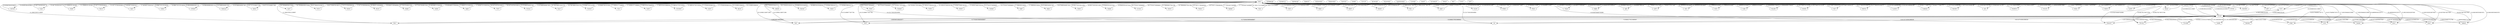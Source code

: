 digraph {
    0 [ label = "\"BTC\"" ]
    1 [ label = "\"LTC\"" ]
    2 [ label = "\"QTUM\"" ]
    3 [ label = "\"GAS\"" ]
    4 [ label = "\"HSR\"" ]
    5 [ label = "\"MCO\"" ]
    6 [ label = "\"LRC\"" ]
    7 [ label = "\"OMG\"" ]
    8 [ label = "\"STRAT\"" ]
    9 [ label = "\"SNGLS\"" ]
    10 [ label = "\"ENG\"" ]
    11 [ label = "\"ZEC\"" ]
    12 [ label = "\"AST\"" ]
    13 [ label = "\"EVX\"" ]
    14 [ label = "\"KMD\"" ]
    15 [ label = "\"RCN\"" ]
    16 [ label = "\"XMR\"" ]
    17 [ label = "\"AMB\"" ]
    18 [ label = "\"ARN\"" ]
    19 [ label = "\"TNT\"" ]
    20 [ label = "\"FUEL\"" ]
    21 [ label = "\"ELF\"" ]
    22 [ label = "\"NANO\"" ]
    23 [ label = "\"VIA\"" ]
    24 [ label = "\"ONT\"" ]
    25 [ label = "\"STORM\"" ]
    26 [ label = "\"GNT\"" ]
    27 [ label = "\"BCN\"" ]
    28 [ label = "\"TUSD\"" ]
    29 [ label = "\"ARDR\"" ]
    30 [ label = "\"DOCK\"" ]
    31 [ label = "\"ONG\"" ]
    32 [ label = "\"PHB\"" ]
    33 [ label = "\"TFUEL\"" ]
    34 [ label = "\"ANKR\"" ]
    35 [ label = "\"WIN\"" ]
    36 [ label = "\"TUSDB\"" ]
    37 [ label = "\"TOMO\"" ]
    38 [ label = "\"VITE\"" ]
    39 [ label = "\"ETHBEAR\"" ]
    40 [ label = "\"EOSBULL\"" ]
    41 [ label = "\"XRPBEAR\"" ]
    42 [ label = "\"HIVE\"" ]
    43 [ label = "\"STMX\"" ]
    44 [ label = "\"SXP\"" ]
    45 [ label = "\"IRIS\"" ]
    46 [ label = "\"BNBUP\"" ]
    47 [ label = "\"XTZDOWN\"" ]
    48 [ label = "\"SRM\"" ]
    49 [ label = "\"NMR\"" ]
    50 [ label = "\"LUNA\"" ]
    51 [ label = "\"IDEX\"" ]
    52 [ label = "\"PAXG\"" ]
    53 [ label = "\"BZRX\"" ]
    54 [ label = "\"DIA\"" ]
    55 [ label = "\"TRXDOWN\"" ]
    56 [ label = "\"DOTUP\"" ]
    57 [ label = "\"SWRV\"" ]
    58 [ label = "\"LTCUP\"" ]
    59 [ label = "\"UNI\"" ]
    60 [ label = "\"NBS\"" ]
    61 [ label = "\"HNT\"" ]
    62 [ label = "\"BAKE\"" ]
    63 [ label = "\"BURGER\"" ]
    64 [ label = "\"FIL\"" ]
    65 [ label = "\"FILDOWN\"" ]
    66 [ label = "\"AXS\"" ]
    67 [ label = "\"FRONT\"" ]
    68 [ label = "\"AAVEDOWN\"" ]
    69 [ label = "\"COVER\"" ]
    70 [ label = "\"GLM\"" ]
    71 [ label = "\"GHST\"" ]
    72 [ label = "\"SUSHIUP\"" ]
    73 [ label = "\"FIRO\"" ]
    74 [ label = "\"PROS\"" ]
    75 [ label = "\"PHA\"" ]
    76 [ label = "\"CFX\"" ]
    77 [ label = "\"TLM\"" ]
    78 [ label = "\"MIR\"" ]
    79 [ label = "\"SHIB\"" ]
    80 [ label = "\"AR\"" ]
    81 [ label = "\"LPT\"" ]
    82 [ label = "\"NU\"" ]
    83 [ label = "\"GTC\"" ]
    84 [ label = "\"C98\"" ]
    85 [ label = "\"FLOW\"" ]
    86 [ label = "\"DYDX\"" ]
    87 [ label = "\"ILV\"" ]
    88 [ label = "\"BETA\"" ]
    89 [ label = "\"LAZIO\"" ]
    90 [ label = "\"CHESS\"" ]
    91 [ label = "\"MOVR\"" ]
    92 [ label = "\"QI\"" ]
    93 [ label = "\"PORTO\"" ]
    94 [ label = "\"FLUX\"" ]
    95 [ label = "\"KDA\"" ]
    96 [ label = "\"REI\"" ]
    97 [ label = "\"USTC\"" ]
    98 [ label = "\"RON\"" ]
    99 [ label = "\"LQTY\"" ]
    100 [ label = "\"EDU\"" ]
    101 [ label = "\"MAV\"" ]
    102 [ label = "\"ARKM\"" ]
    103 [ label = "\"WLD\"" ]
    104 [ label = "\"SEI\"" ]
    105 [ label = "\"MEME\"" ]
    106 [ label = "\"NFP\"" ]
    107 [ label = "\"AI\"" ]
    108 [ label = "\"JUP\"" ]
    109 [ label = "\"PYTH\"" ]
    110 [ label = "\"RONIN\"" ]
    111 [ label = "\"JPY\"" ]
    1 -> 0 [ label = "9.667125969097572" ]
    0 -> 1 [ label = "-9.667125969097572" ]
    3 -> 0 [ label = "13.387763393359778" ]
    0 -> 3 [ label = "-13.387763393359778" ]
    4 -> 0 [ label = "11.23808161182485" ]
    0 -> 4 [ label = "-11.23808161182485" ]
    5 -> 0 [ label = "12.207737002828853" ]
    0 -> 5 [ label = "-12.207737002828853" ]
    6 -> 0 [ label = "17.402997250453417" ]
    0 -> 6 [ label = "-17.402997250453417" ]
    2 -> 0 [ label = "13.934953854508812" ]
    0 -> 2 [ label = "-13.934953854508812" ]
    7 -> 0 [ label = "14.986710123516636" ]
    0 -> 7 [ label = "-14.986710123516636" ]
    8 -> 0 [ label = "14.984369985062118" ]
    0 -> 8 [ label = "-14.984369985062118" ]
    9 -> 0 [ label = "22.874985040957807" ]
    0 -> 9 [ label = "-22.874985040957807" ]
    10 -> 0 [ label = "13.977372258937299" ]
    0 -> 10 [ label = "-13.977372258937299" ]
    11 -> 0 [ label = "11.266232652138997" ]
    0 -> 11 [ label = "-11.266232652138997" ]
    12 -> 0 [ label = "18.705060039515494" ]
    0 -> 12 [ label = "-18.705060039515494" ]
    13 -> 0 [ label = "18.477392676138372" ]
    0 -> 13 [ label = "-18.477392676138372" ]
    14 -> 0 [ label = "17.67757930309339" ]
    0 -> 14 [ label = "-17.67757930309339" ]
    15 -> 0 [ label = "20.36597139346995" ]
    0 -> 15 [ label = "-20.36597139346995" ]
    16 -> 0 [ label = "8.772327918912502" ]
    0 -> 16 [ label = "-8.772327918912502" ]
    17 -> 0 [ label = "22.405499757656585" ]
    0 -> 17 [ label = "-22.405499757656585" ]
    18 -> 0 [ label = "17.003672115595354" ]
    0 -> 18 [ label = "-17.003672115595354" ]
    19 -> 0 [ label = "18.547518762529013" ]
    0 -> 19 [ label = "-18.547518762529013" ]
    20 -> 0 [ label = "21.874985040957807" ]
    0 -> 20 [ label = "-21.874985040957807" ]
    21 -> 0 [ label = "16.790789913541378" ]
    0 -> 21 [ label = "-16.790789913541378" ]
    22 -> 0 [ label = "13.95887591531991" ]
    0 -> 22 [ label = "-13.95887591531991" ]
    23 -> 0 [ label = "17.16391377108683" ]
    0 -> 23 [ label = "-17.16391377108683" ]
    24 -> 0 [ label = "17.662535422868938" ]
    0 -> 24 [ label = "-17.662535422868938" ]
    25 -> 0 [ label = "21.446141742153934" ]
    0 -> 25 [ label = "-21.446141742153934" ]
    26 -> 0 [ label = "17.170283295962555" ]
    0 -> 26 [ label = "-17.170283295962555" ]
    27 -> 0 [ label = "22.1159931404616" ]
    0 -> 27 [ label = "-22.1159931404616" ]
    0 -> 28 [ label = "-16.033603241119607" ]
    28 -> 0 [ label = "16.033603241119607" ]
    28 -> 0 [ label = "11.910810814232958" ]
    0 -> 28 [ label = "-11.910810814232958" ]
    29 -> 0 [ label = "19.174545322816716" ]
    0 -> 29 [ label = "-19.174545322816716" ]
    30 -> 0 [ label = "20.66853416349038" ]
    0 -> 30 [ label = "-20.66853416349038" ]
    1 -> 28 [ label = "-6.36053986165181" ]
    28 -> 1 [ label = "6.36053986165181" ]
    31 -> 0 [ label = "17.503962396542274" ]
    0 -> 31 [ label = "-17.503962396542274" ]
    11 -> 28 [ label = "-5.685940148445977" ]
    28 -> 11 [ label = "5.685940148445977" ]
    32 -> 0 [ label = "14.615784994734712" ]
    0 -> 32 [ label = "-14.615784994734712" ]
    32 -> 28 [ label = "2.126580496565143" ]
    28 -> 32 [ label = "-2.126580496565143" ]
    33 -> 0 [ label = "19.69278170973706" ]
    0 -> 33 [ label = "-19.69278170973706" ]
    33 -> 28 [ label = "8.34425984099063" ]
    28 -> 33 [ label = "-8.34425984099063" ]
    34 -> 0 [ label = "20.46690030232073" ]
    0 -> 34 [ label = "-20.46690030232073" ]
    34 -> 28 [ label = "8.876286133822985" ]
    28 -> 34 [ label = "-8.876286133822985" ]
    35 -> 0 [ label = "26.575424759098897" ]
    0 -> 35 [ label = "-26.575424759098897" ]
    36 -> 28 [ label = "0.003611253552378836" ]
    28 -> 36 [ label = "-0.003611253552378836" ]
    37 -> 0 [ label = "14.722505173974904" ]
    0 -> 37 [ label = "-14.722505173974904" ]
    38 -> 0 [ label = "21.183107336320138" ]
    0 -> 38 [ label = "-21.183107336320138" ]
    42 -> 0 [ label = "17.435873406700104" ]
    0 -> 42 [ label = "-17.435873406700104" ]
    43 -> 0 [ label = "22.575424759098897" ]
    0 -> 43 [ label = "-22.575424759098897" ]
    44 -> 0 [ label = "17.308638218404" ]
    0 -> 44 [ label = "-17.308638218404" ]
    45 -> 0 [ label = "20.874985040957807" ]
    0 -> 45 [ label = "-20.874985040957807" ]
    48 -> 0 [ label = "16.002724532611605" ]
    0 -> 48 [ label = "-16.002724532611605" ]
    49 -> 0 [ label = "10.94402031037043" ]
    0 -> 49 [ label = "-10.94402031037043" ]
    50 -> 0 [ label = "26.575424759098897" ]
    0 -> 50 [ label = "-26.575424759098897" ]
    51 -> 0 [ label = "19.768069837041296" ]
    0 -> 51 [ label = "-19.768069837041296" ]
    52 -> 0 [ label = "4.9716571706589585" ]
    0 -> 52 [ label = "-4.9716571706589585" ]
    53 -> 0 [ label = "17.72055637583866" ]
    0 -> 53 [ label = "-17.72055637583866" ]
    54 -> 0 [ label = "16.74411751529685" ]
    0 -> 54 [ label = "-16.74411751529685" ]
    59 -> 0 [ label = "12.478709604610364" ]
    0 -> 59 [ label = "-12.478709604610364" ]
    60 -> 0 [ label = "21.621228448712024" ]
    0 -> 60 [ label = "-21.621228448712024" ]
    61 -> 0 [ label = "12.05076062096137" ]
    0 -> 61 [ label = "-12.05076062096137" ]
    64 -> 0 [ label = "12.898145567786724" ]
    0 -> 64 [ label = "-12.898145567786724" ]
    66 -> 0 [ label = "12.699867370295172" ]
    0 -> 66 [ label = "-12.699867370295172" ]
    70 -> 0 [ label = "17.051862803041885" ]
    0 -> 70 [ label = "-17.051862803041885" ]
    73 -> 0 [ label = "15.14288285871064" ]
    0 -> 73 [ label = "-15.14288285871064" ]
    67 -> 0 [ label = "15.032876496763686" ]
    0 -> 67 [ label = "-15.032876496763686" ]
    75 -> 0 [ label = "17.91364666132691" ]
    0 -> 75 [ label = "-17.91364666132691" ]
    76 -> 0 [ label = "17.363536464552894" ]
    0 -> 76 [ label = "-17.363536464552894" ]
    77 -> 0 [ label = "21.405499757656585" ]
    0 -> 77 [ label = "-21.405499757656585" ]
    78 -> 0 [ label = "16.864618325399547" ]
    0 -> 78 [ label = "-16.864618325399547" ]
    80 -> 0 [ label = "11.00408687894241" ]
    0 -> 80 [ label = "-11.00408687894241" ]
    81 -> 0 [ label = "11.779283727017592" ]
    0 -> 81 [ label = "-11.779283727017592" ]
    82 -> 0 [ label = "16.299300353824663" ]
    0 -> 82 [ label = "-16.299300353824663" ]
    83 -> 0 [ label = "15.1098583542895" ]
    0 -> 83 [ label = "-15.1098583542895" ]
    62 -> 0 [ label = "17.383131944628133" ]
    0 -> 62 [ label = "-17.383131944628133" ]
    84 -> 0 [ label = "17.49860916204807" ]
    0 -> 84 [ label = "-17.49860916204807" ]
    85 -> 0 [ label = "15.680606995790955" ]
    0 -> 85 [ label = "-15.680606995790955" ]
    86 -> 0 [ label = "14.302794974122529" ]
    0 -> 86 [ label = "-14.302794974122529" ]
    87 -> 0 [ label = "9.037508723050152" ]
    0 -> 87 [ label = "-9.037508723050152" ]
    88 -> 0 [ label = "19.477392676138372" ]
    0 -> 88 [ label = "-19.477392676138372" ]
    89 -> 0 [ label = "14.442282546698298" ]
    0 -> 89 [ label = "-14.442282546698298" ]
    90 -> 0 [ label = "17.83395777269775" ]
    0 -> 90 [ label = "-17.83395777269775" ]
    91 -> 0 [ label = "11.647554224586168" ]
    0 -> 91 [ label = "-11.647554224586168" ]
    92 -> 0 [ label = "21.02083590742126" ]
    0 -> 92 [ label = "-21.02083590742126" ]
    93 -> 0 [ label = "14.573312982619047" ]
    0 -> 93 [ label = "-14.573312982619047" ]
    94 -> 0 [ label = "15.499945609610881" ]
    0 -> 94 [ label = "-15.499945609610881" ]
    95 -> 0 [ label = "15.359891759353243" ]
    0 -> 95 [ label = "-15.359891759353243" ]
    0 -> 98 [ label = "-18.23697649002125" ]
    98 -> 0 [ label = "18.23697649002125" ]
    99 -> 0 [ label = "15.517433036339723" ]
    0 -> 99 [ label = "-15.517433036339723" ]
    100 -> 28 [ label = "-0.08539746099087643" ]
    28 -> 100 [ label = "0.08539746099087643" ]
    100 -> 0 [ label = "15.962556261807858" ]
    0 -> 100 [ label = "-15.962556261807858" ]
    101 -> 0 [ label = "16.92078873057093" ]
    0 -> 101 [ label = "-16.92078873057093" ]
    101 -> 28 [ label = "0.8836352433082154" ]
    28 -> 101 [ label = "-0.8836352433082154" ]
    76 -> 28 [ label = "1.3331525325496165" ]
    28 -> 76 [ label = "-1.3331525325496165" ]
    102 -> 28 [ label = "-1.3849339465751764" ]
    28 -> 102 [ label = "1.3849339465751764" ]
    102 -> 0 [ label = "14.646166350461925" ]
    0 -> 102 [ label = "-14.646166350461925" ]
    103 -> 0 [ label = "12.907758782121814" ]
    0 -> 103 [ label = "-12.907758782121814" ]
    104 -> 0 [ label = "16.310982158872296" ]
    0 -> 104 [ label = "-16.310982158872296" ]
    104 -> 28 [ label = "0.27456420809468807" ]
    28 -> 104 [ label = "-0.27456420809468807" ]
    67 -> 28 [ label = "-1.01128093610049" ]
    28 -> 67 [ label = "1.01128093610049" ]
    105 -> 28 [ label = "4.788823292572645" ]
    28 -> 105 [ label = "-4.788823292572645" ]
    79 -> 28 [ label = "15.19118063685582" ]
    28 -> 79 [ label = "-15.19118063685582" ]
    106 -> 0 [ label = "16.521498877567794" ]
    0 -> 106 [ label = "-16.521498877567794" ]
    106 -> 28 [ label = "0.5046527632366943" ]
    28 -> 106 [ label = "-0.5046527632366943" ]
    107 -> 0 [ label = "15.221726550050864" ]
    0 -> 107 [ label = "-15.221726550050864" ]
    107 -> 28 [ label = "-0.8114710305298359" ]
    28 -> 107 [ label = "0.8114710305298359" ]
    109 -> 0 [ label = "15.992341991595966" ]
    0 -> 109 [ label = "-15.992341991595966" ]
    110 -> 0 [ label = "14.17161382731287" ]
    0 -> 110 [ label = "-14.17161382731287" ]
    0 -> 111 [ label = "-23.259219721975025" ]
    111 -> 0 [ label = "23.259219721975025" ]
}

